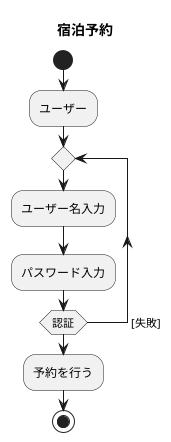 @startuml
title 宿泊予約
 start
 :ユーザー;
 repeat
 :ユーザー名入力;
 :パスワード入力;
 repeat while (認証) -> [失敗] 
 :予約を行う;
 stop
 @enduml